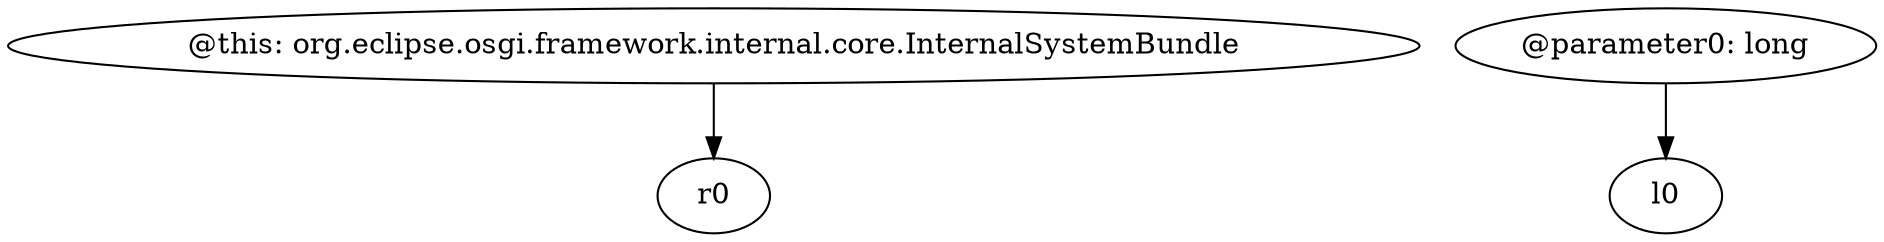 digraph g {
0[label="@this: org.eclipse.osgi.framework.internal.core.InternalSystemBundle"]
1[label="r0"]
0->1[label=""]
2[label="@parameter0: long"]
3[label="l0"]
2->3[label=""]
}